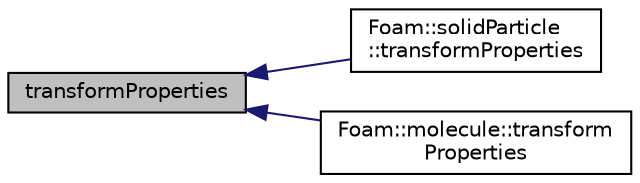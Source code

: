 digraph "transformProperties"
{
  bgcolor="transparent";
  edge [fontname="Helvetica",fontsize="10",labelfontname="Helvetica",labelfontsize="10"];
  node [fontname="Helvetica",fontsize="10",shape=record];
  rankdir="LR";
  Node1 [label="transformProperties",height=0.2,width=0.4,color="black", fillcolor="grey75", style="filled", fontcolor="black"];
  Node1 -> Node2 [dir="back",color="midnightblue",fontsize="10",style="solid",fontname="Helvetica"];
  Node2 [label="Foam::solidParticle\l::transformProperties",height=0.2,width=0.4,color="black",URL="$a02370.html#a021e6438cfdab7a29053eb812cda8ea3",tooltip="Transform the physical properties of the particle. "];
  Node1 -> Node3 [dir="back",color="midnightblue",fontsize="10",style="solid",fontname="Helvetica"];
  Node3 [label="Foam::molecule::transform\lProperties",height=0.2,width=0.4,color="black",URL="$a01520.html#a021e6438cfdab7a29053eb812cda8ea3",tooltip="Transform the physical properties of the particle. "];
}
